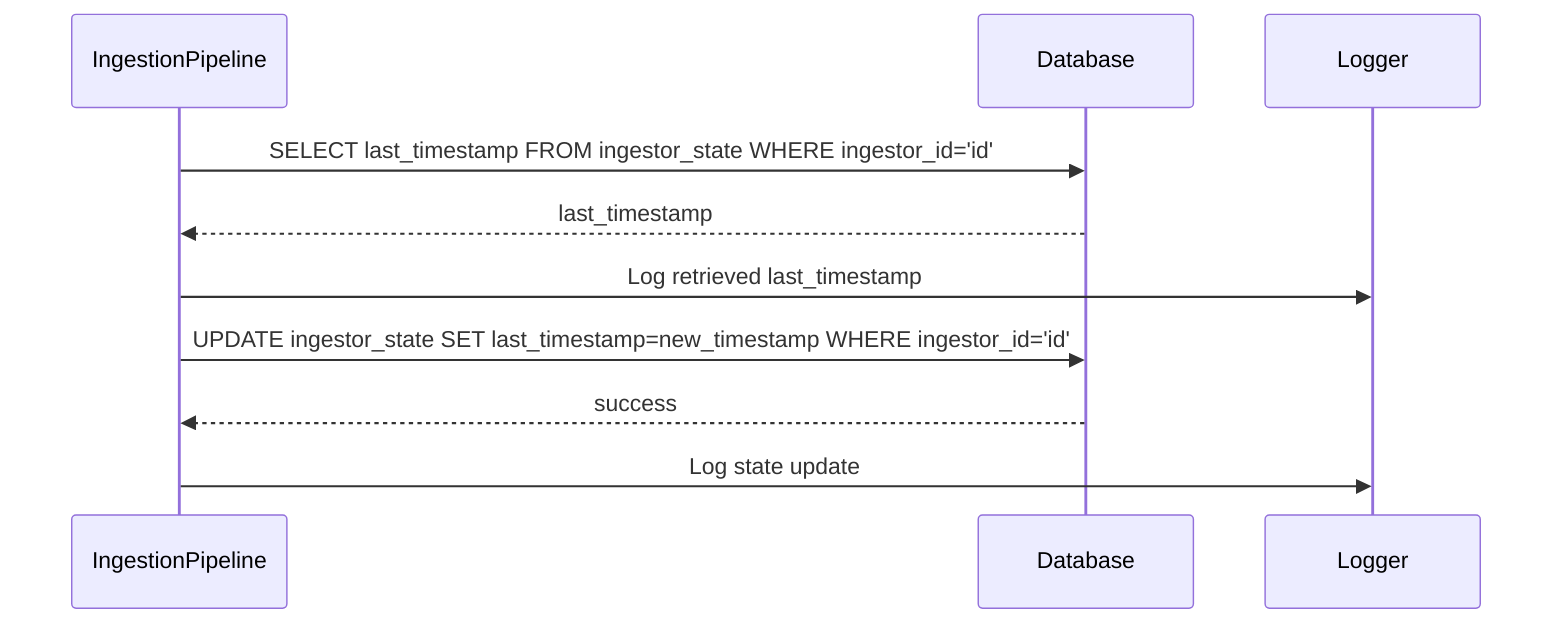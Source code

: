 sequenceDiagram
    participant IngestionPipeline
    participant Database
    participant Logger

    IngestionPipeline->>Database: SELECT last_timestamp FROM ingestor_state WHERE ingestor_id='id'
    Database-->>IngestionPipeline: last_timestamp
    IngestionPipeline->>Logger: Log retrieved last_timestamp
    %% Ingestion process occurs here...
    IngestionPipeline->>Database: UPDATE ingestor_state SET last_timestamp=new_timestamp WHERE ingestor_id='id'
    Database-->>IngestionPipeline: success
    IngestionPipeline->>Logger: Log state update